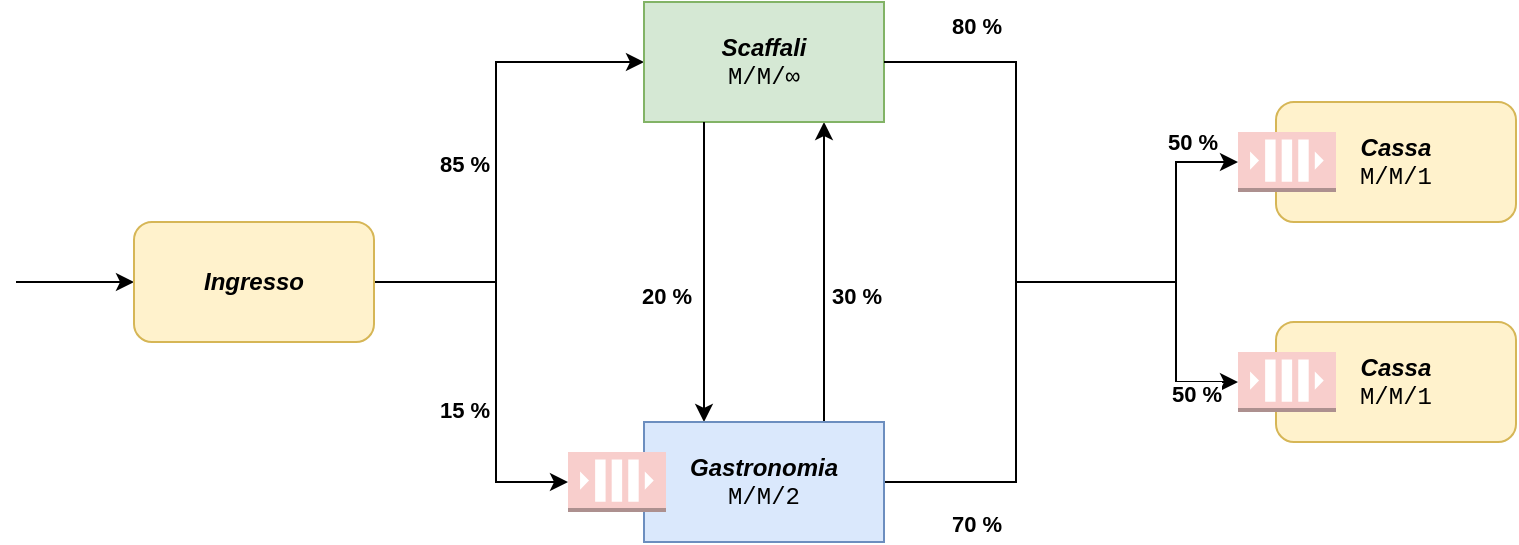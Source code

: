 <mxfile version="20.8.20" type="device"><diagram name="Page-1" id="PqVvHEOXNVulroCsF3Cf"><mxGraphModel dx="1195" dy="658" grid="1" gridSize="10" guides="1" tooltips="1" connect="1" arrows="1" fold="1" page="1" pageScale="1" pageWidth="850" pageHeight="1100" math="0" shadow="0"><root><mxCell id="0"/><mxCell id="1" parent="0"/><mxCell id="PRxqi7WjeIs7CBkXbYf5-5" style="rounded=0;orthogonalLoop=1;jettySize=auto;html=1;entryX=0;entryY=0.5;entryDx=0;entryDy=0;exitX=1;exitY=0.5;exitDx=0;exitDy=0;edgeStyle=orthogonalEdgeStyle;" parent="1" source="PRxqi7WjeIs7CBkXbYf5-1" target="PRxqi7WjeIs7CBkXbYf5-2" edge="1"><mxGeometry relative="1" as="geometry"><Array as="points"><mxPoint x="260" y="170"/><mxPoint x="260" y="60"/></Array></mxGeometry></mxCell><mxCell id="PRxqi7WjeIs7CBkXbYf5-12" value="85 %" style="edgeLabel;html=1;align=center;verticalAlign=middle;resizable=0;points=[];fontStyle=1" parent="PRxqi7WjeIs7CBkXbYf5-5" vertex="1" connectable="0"><mxGeometry x="-0.129" y="-2" relative="1" as="geometry"><mxPoint x="-18" y="-14" as="offset"/></mxGeometry></mxCell><mxCell id="PRxqi7WjeIs7CBkXbYf5-6" style="edgeStyle=orthogonalEdgeStyle;rounded=0;orthogonalLoop=1;jettySize=auto;html=1;entryX=0;entryY=0.5;entryDx=0;entryDy=0;exitX=1;exitY=0.5;exitDx=0;exitDy=0;entryPerimeter=0;" parent="1" source="PRxqi7WjeIs7CBkXbYf5-1" target="SuoprPDyrO65T_Ft-URv-4" edge="1"><mxGeometry relative="1" as="geometry"><Array as="points"><mxPoint x="260" y="170"/><mxPoint x="260" y="270"/></Array></mxGeometry></mxCell><mxCell id="PRxqi7WjeIs7CBkXbYf5-13" value="15 %" style="edgeLabel;html=1;align=center;verticalAlign=middle;resizable=0;points=[];fontStyle=1" parent="PRxqi7WjeIs7CBkXbYf5-6" vertex="1" connectable="0"><mxGeometry x="0.132" y="-1" relative="1" as="geometry"><mxPoint x="-15" y="13" as="offset"/></mxGeometry></mxCell><mxCell id="PRxqi7WjeIs7CBkXbYf5-7" style="edgeStyle=none;rounded=0;orthogonalLoop=1;jettySize=auto;html=1;exitX=0;exitY=0.5;exitDx=0;exitDy=0;endArrow=none;endFill=0;startArrow=classic;startFill=1;" parent="1" source="PRxqi7WjeIs7CBkXbYf5-1" edge="1"><mxGeometry relative="1" as="geometry"><mxPoint x="20" y="170" as="targetPoint"/></mxGeometry></mxCell><mxCell id="PRxqi7WjeIs7CBkXbYf5-1" value="&lt;b&gt;&lt;i&gt;Ingresso&lt;/i&gt;&lt;/b&gt;" style="rounded=1;whiteSpace=wrap;html=1;fillColor=#fff2cc;strokeColor=#d6b656;" parent="1" vertex="1"><mxGeometry x="79" y="140" width="120" height="60" as="geometry"/></mxCell><mxCell id="PRxqi7WjeIs7CBkXbYf5-8" style="edgeStyle=none;rounded=0;orthogonalLoop=1;jettySize=auto;html=1;entryX=0.75;entryY=0;entryDx=0;entryDy=0;startArrow=classic;startFill=1;endArrow=none;endFill=0;exitX=0.75;exitY=1;exitDx=0;exitDy=0;" parent="1" source="PRxqi7WjeIs7CBkXbYf5-2" target="PRxqi7WjeIs7CBkXbYf5-3" edge="1"><mxGeometry relative="1" as="geometry"/></mxCell><mxCell id="PRxqi7WjeIs7CBkXbYf5-15" value="30 %" style="edgeLabel;html=1;align=center;verticalAlign=middle;resizable=0;points=[];rotation=0;fontStyle=1" parent="PRxqi7WjeIs7CBkXbYf5-8" vertex="1" connectable="0"><mxGeometry x="0.162" y="1" relative="1" as="geometry"><mxPoint x="15" as="offset"/></mxGeometry></mxCell><mxCell id="PRxqi7WjeIs7CBkXbYf5-2" value="&lt;b&gt;&lt;i&gt;Scaffali&lt;/i&gt;&lt;/b&gt;&lt;br&gt;&lt;font face=&quot;Courier New&quot;&gt;M/M/∞&lt;/font&gt;" style="rounded=0;whiteSpace=wrap;html=1;fillColor=#d5e8d4;strokeColor=#82b366;" parent="1" vertex="1"><mxGeometry x="334" y="30" width="120" height="60" as="geometry"/></mxCell><mxCell id="PRxqi7WjeIs7CBkXbYf5-9" style="edgeStyle=none;rounded=0;orthogonalLoop=1;jettySize=auto;html=1;entryX=0.25;entryY=1;entryDx=0;entryDy=0;startArrow=classic;startFill=1;endArrow=none;endFill=0;exitX=0.25;exitY=0;exitDx=0;exitDy=0;" parent="1" source="PRxqi7WjeIs7CBkXbYf5-3" target="PRxqi7WjeIs7CBkXbYf5-2" edge="1"><mxGeometry relative="1" as="geometry"/></mxCell><mxCell id="PRxqi7WjeIs7CBkXbYf5-14" value="20 %" style="edgeLabel;html=1;align=center;verticalAlign=middle;resizable=0;points=[];fontStyle=1" parent="PRxqi7WjeIs7CBkXbYf5-9" vertex="1" connectable="0"><mxGeometry x="-0.151" y="-1" relative="1" as="geometry"><mxPoint x="-20" as="offset"/></mxGeometry></mxCell><mxCell id="SuoprPDyrO65T_Ft-URv-14" value="" style="group" vertex="1" connectable="0" parent="1"><mxGeometry x="600" y="169.71" width="80" height="0.29" as="geometry"/></mxCell><mxCell id="PRxqi7WjeIs7CBkXbYf5-10" style="edgeStyle=orthogonalEdgeStyle;rounded=0;orthogonalLoop=1;jettySize=auto;html=1;startArrow=none;startFill=0;endArrow=classic;endFill=1;exitX=1;exitY=0.5;exitDx=0;exitDy=0;elbow=vertical;" parent="1" source="PRxqi7WjeIs7CBkXbYf5-2" target="SuoprPDyrO65T_Ft-URv-23" edge="1"><mxGeometry relative="1" as="geometry"><mxPoint x="690" y="170" as="targetPoint"/><Array as="points"><mxPoint x="520" y="60"/><mxPoint x="520" y="170"/><mxPoint x="600" y="170"/><mxPoint x="600" y="110"/></Array></mxGeometry></mxCell><mxCell id="PRxqi7WjeIs7CBkXbYf5-17" value="80 %" style="edgeLabel;html=1;align=center;verticalAlign=middle;resizable=0;points=[];fontStyle=1" parent="PRxqi7WjeIs7CBkXbYf5-10" vertex="1" connectable="0"><mxGeometry x="-0.169" relative="1" as="geometry"><mxPoint x="-20" y="-96" as="offset"/></mxGeometry></mxCell><mxCell id="SuoprPDyrO65T_Ft-URv-17" value="&lt;b&gt;50 %&lt;/b&gt;" style="edgeLabel;html=1;align=center;verticalAlign=middle;resizable=0;points=[];" vertex="1" connectable="0" parent="PRxqi7WjeIs7CBkXbYf5-10"><mxGeometry x="0.758" relative="1" as="geometry"><mxPoint x="8" y="-21" as="offset"/></mxGeometry></mxCell><mxCell id="PRxqi7WjeIs7CBkXbYf5-11" style="edgeStyle=orthogonalEdgeStyle;rounded=0;orthogonalLoop=1;jettySize=auto;html=1;startArrow=none;startFill=0;endArrow=classic;endFill=1;exitX=1;exitY=0.5;exitDx=0;exitDy=0;entryX=0;entryY=0.5;entryDx=0;entryDy=0;entryPerimeter=0;" parent="1" source="PRxqi7WjeIs7CBkXbYf5-3" target="SuoprPDyrO65T_Ft-URv-20" edge="1"><mxGeometry relative="1" as="geometry"><mxPoint x="690" y="170" as="targetPoint"/><Array as="points"><mxPoint x="520" y="270"/><mxPoint x="520" y="170"/><mxPoint x="600" y="170"/><mxPoint x="600" y="220"/></Array></mxGeometry></mxCell><mxCell id="PRxqi7WjeIs7CBkXbYf5-16" value="70 %" style="edgeLabel;html=1;align=center;verticalAlign=middle;resizable=0;points=[];fontStyle=1" parent="PRxqi7WjeIs7CBkXbYf5-11" vertex="1" connectable="0"><mxGeometry x="-0.266" y="-2" relative="1" as="geometry"><mxPoint x="-22" y="75" as="offset"/></mxGeometry></mxCell><mxCell id="SuoprPDyrO65T_Ft-URv-18" value="&lt;b&gt;50 %&lt;/b&gt;" style="edgeLabel;html=1;align=center;verticalAlign=middle;resizable=0;points=[];" vertex="1" connectable="0" parent="PRxqi7WjeIs7CBkXbYf5-11"><mxGeometry x="0.793" y="-1" relative="1" as="geometry"><mxPoint x="11" y="9" as="offset"/></mxGeometry></mxCell><mxCell id="SuoprPDyrO65T_Ft-URv-22" value="" style="group" vertex="1" connectable="0" parent="1"><mxGeometry x="296" y="240" width="158" height="60" as="geometry"/></mxCell><mxCell id="PRxqi7WjeIs7CBkXbYf5-3" value="&lt;b&gt;&lt;i&gt;Gastronomia&lt;/i&gt;&lt;/b&gt;&lt;br&gt;&lt;font face=&quot;Courier New&quot;&gt;M/M/2&lt;/font&gt;" style="rounded=0;whiteSpace=wrap;html=1;fillColor=#dae8fc;strokeColor=#6c8ebf;" parent="SuoprPDyrO65T_Ft-URv-22" vertex="1"><mxGeometry x="38" width="120" height="60" as="geometry"/></mxCell><mxCell id="SuoprPDyrO65T_Ft-URv-4" value="" style="outlineConnect=0;dashed=0;verticalLabelPosition=bottom;verticalAlign=top;align=center;html=1;shape=mxgraph.aws3.queue;fillColor=#f8cecc;strokeColor=#b85450;" vertex="1" parent="SuoprPDyrO65T_Ft-URv-22"><mxGeometry y="15" width="49" height="30" as="geometry"/></mxCell><mxCell id="SuoprPDyrO65T_Ft-URv-24" value="" style="group" vertex="1" connectable="0" parent="1"><mxGeometry x="631" y="80" width="139" height="60" as="geometry"/></mxCell><mxCell id="SuoprPDyrO65T_Ft-URv-12" value="&lt;b&gt;&lt;i&gt;Cassa&lt;/i&gt;&lt;/b&gt;&lt;br&gt;&lt;font face=&quot;Courier New&quot;&gt;M/M/1&lt;/font&gt;" style="rounded=1;whiteSpace=wrap;html=1;fillColor=#fff2cc;strokeColor=#d6b656;" vertex="1" parent="SuoprPDyrO65T_Ft-URv-24"><mxGeometry x="19" width="120" height="60" as="geometry"/></mxCell><mxCell id="SuoprPDyrO65T_Ft-URv-23" value="" style="outlineConnect=0;dashed=0;verticalLabelPosition=bottom;verticalAlign=top;align=center;html=1;shape=mxgraph.aws3.queue;fillColor=#f8cecc;strokeColor=#b85450;" vertex="1" parent="SuoprPDyrO65T_Ft-URv-24"><mxGeometry y="15" width="49" height="30" as="geometry"/></mxCell><mxCell id="SuoprPDyrO65T_Ft-URv-25" value="" style="group" vertex="1" connectable="0" parent="1"><mxGeometry x="631" y="190" width="139" height="60" as="geometry"/></mxCell><mxCell id="PRxqi7WjeIs7CBkXbYf5-4" value="&lt;b&gt;&lt;i&gt;Cassa&lt;/i&gt;&lt;/b&gt;&lt;br&gt;&lt;font face=&quot;Courier New&quot;&gt;M/M/1&lt;/font&gt;" style="rounded=1;whiteSpace=wrap;html=1;fillColor=#fff2cc;strokeColor=#d6b656;" parent="SuoprPDyrO65T_Ft-URv-25" vertex="1"><mxGeometry x="19" width="120" height="60" as="geometry"/></mxCell><mxCell id="SuoprPDyrO65T_Ft-URv-20" value="" style="outlineConnect=0;dashed=0;verticalLabelPosition=bottom;verticalAlign=top;align=center;html=1;shape=mxgraph.aws3.queue;fillColor=#f8cecc;strokeColor=#b85450;" vertex="1" parent="SuoprPDyrO65T_Ft-URv-25"><mxGeometry y="15" width="49" height="30" as="geometry"/></mxCell></root></mxGraphModel></diagram></mxfile>